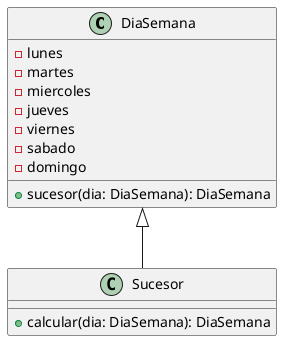 @startuml DiaSemana
class DiaSemana {
  -lunes
  -martes
  -miercoles
  -jueves
  -viernes
  -sabado
  -domingo
  +sucesor(dia: DiaSemana): DiaSemana
}

class Sucesor {
  +calcular(dia: DiaSemana): DiaSemana
}

DiaSemana <|-- Sucesor
@enduml

